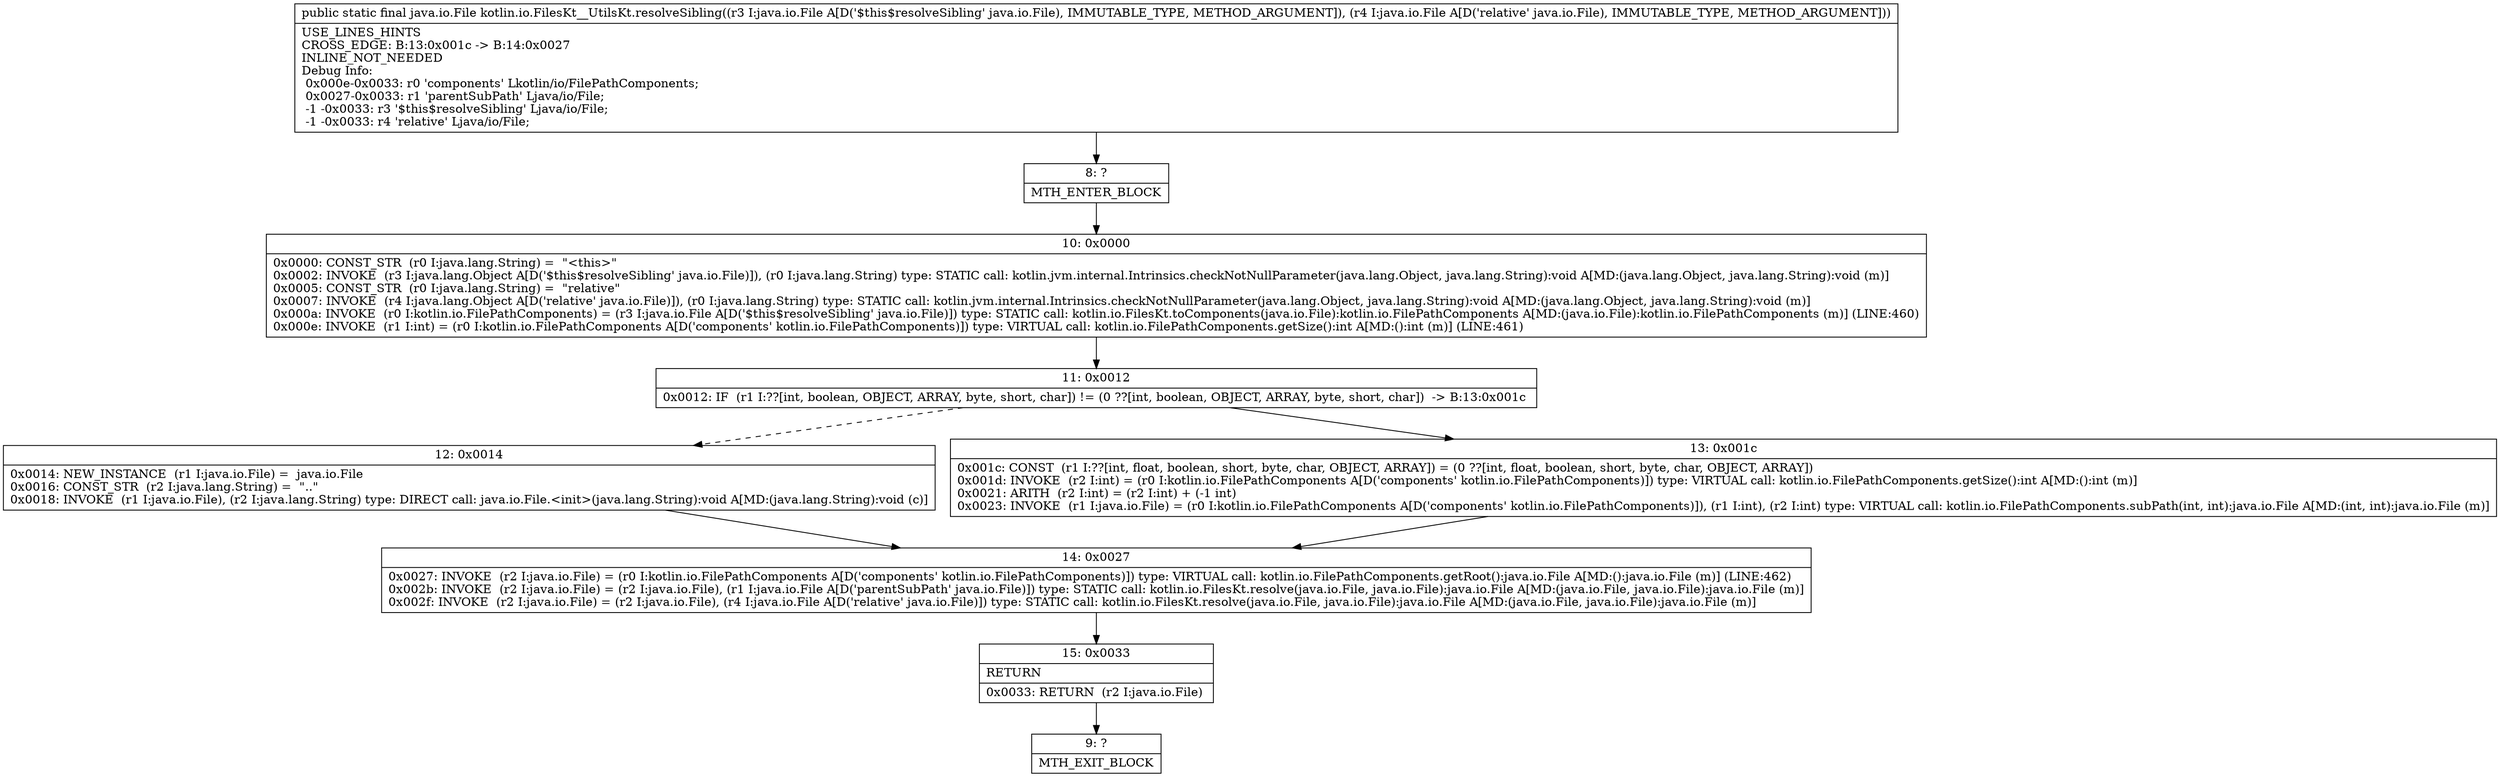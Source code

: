 digraph "CFG forkotlin.io.FilesKt__UtilsKt.resolveSibling(Ljava\/io\/File;Ljava\/io\/File;)Ljava\/io\/File;" {
Node_8 [shape=record,label="{8\:\ ?|MTH_ENTER_BLOCK\l}"];
Node_10 [shape=record,label="{10\:\ 0x0000|0x0000: CONST_STR  (r0 I:java.lang.String) =  \"\<this\>\" \l0x0002: INVOKE  (r3 I:java.lang.Object A[D('$this$resolveSibling' java.io.File)]), (r0 I:java.lang.String) type: STATIC call: kotlin.jvm.internal.Intrinsics.checkNotNullParameter(java.lang.Object, java.lang.String):void A[MD:(java.lang.Object, java.lang.String):void (m)]\l0x0005: CONST_STR  (r0 I:java.lang.String) =  \"relative\" \l0x0007: INVOKE  (r4 I:java.lang.Object A[D('relative' java.io.File)]), (r0 I:java.lang.String) type: STATIC call: kotlin.jvm.internal.Intrinsics.checkNotNullParameter(java.lang.Object, java.lang.String):void A[MD:(java.lang.Object, java.lang.String):void (m)]\l0x000a: INVOKE  (r0 I:kotlin.io.FilePathComponents) = (r3 I:java.io.File A[D('$this$resolveSibling' java.io.File)]) type: STATIC call: kotlin.io.FilesKt.toComponents(java.io.File):kotlin.io.FilePathComponents A[MD:(java.io.File):kotlin.io.FilePathComponents (m)] (LINE:460)\l0x000e: INVOKE  (r1 I:int) = (r0 I:kotlin.io.FilePathComponents A[D('components' kotlin.io.FilePathComponents)]) type: VIRTUAL call: kotlin.io.FilePathComponents.getSize():int A[MD:():int (m)] (LINE:461)\l}"];
Node_11 [shape=record,label="{11\:\ 0x0012|0x0012: IF  (r1 I:??[int, boolean, OBJECT, ARRAY, byte, short, char]) != (0 ??[int, boolean, OBJECT, ARRAY, byte, short, char])  \-\> B:13:0x001c \l}"];
Node_12 [shape=record,label="{12\:\ 0x0014|0x0014: NEW_INSTANCE  (r1 I:java.io.File) =  java.io.File \l0x0016: CONST_STR  (r2 I:java.lang.String) =  \"..\" \l0x0018: INVOKE  (r1 I:java.io.File), (r2 I:java.lang.String) type: DIRECT call: java.io.File.\<init\>(java.lang.String):void A[MD:(java.lang.String):void (c)]\l}"];
Node_14 [shape=record,label="{14\:\ 0x0027|0x0027: INVOKE  (r2 I:java.io.File) = (r0 I:kotlin.io.FilePathComponents A[D('components' kotlin.io.FilePathComponents)]) type: VIRTUAL call: kotlin.io.FilePathComponents.getRoot():java.io.File A[MD:():java.io.File (m)] (LINE:462)\l0x002b: INVOKE  (r2 I:java.io.File) = (r2 I:java.io.File), (r1 I:java.io.File A[D('parentSubPath' java.io.File)]) type: STATIC call: kotlin.io.FilesKt.resolve(java.io.File, java.io.File):java.io.File A[MD:(java.io.File, java.io.File):java.io.File (m)]\l0x002f: INVOKE  (r2 I:java.io.File) = (r2 I:java.io.File), (r4 I:java.io.File A[D('relative' java.io.File)]) type: STATIC call: kotlin.io.FilesKt.resolve(java.io.File, java.io.File):java.io.File A[MD:(java.io.File, java.io.File):java.io.File (m)]\l}"];
Node_15 [shape=record,label="{15\:\ 0x0033|RETURN\l|0x0033: RETURN  (r2 I:java.io.File) \l}"];
Node_9 [shape=record,label="{9\:\ ?|MTH_EXIT_BLOCK\l}"];
Node_13 [shape=record,label="{13\:\ 0x001c|0x001c: CONST  (r1 I:??[int, float, boolean, short, byte, char, OBJECT, ARRAY]) = (0 ??[int, float, boolean, short, byte, char, OBJECT, ARRAY]) \l0x001d: INVOKE  (r2 I:int) = (r0 I:kotlin.io.FilePathComponents A[D('components' kotlin.io.FilePathComponents)]) type: VIRTUAL call: kotlin.io.FilePathComponents.getSize():int A[MD:():int (m)]\l0x0021: ARITH  (r2 I:int) = (r2 I:int) + (\-1 int) \l0x0023: INVOKE  (r1 I:java.io.File) = (r0 I:kotlin.io.FilePathComponents A[D('components' kotlin.io.FilePathComponents)]), (r1 I:int), (r2 I:int) type: VIRTUAL call: kotlin.io.FilePathComponents.subPath(int, int):java.io.File A[MD:(int, int):java.io.File (m)]\l}"];
MethodNode[shape=record,label="{public static final java.io.File kotlin.io.FilesKt__UtilsKt.resolveSibling((r3 I:java.io.File A[D('$this$resolveSibling' java.io.File), IMMUTABLE_TYPE, METHOD_ARGUMENT]), (r4 I:java.io.File A[D('relative' java.io.File), IMMUTABLE_TYPE, METHOD_ARGUMENT]))  | USE_LINES_HINTS\lCROSS_EDGE: B:13:0x001c \-\> B:14:0x0027\lINLINE_NOT_NEEDED\lDebug Info:\l  0x000e\-0x0033: r0 'components' Lkotlin\/io\/FilePathComponents;\l  0x0027\-0x0033: r1 'parentSubPath' Ljava\/io\/File;\l  \-1 \-0x0033: r3 '$this$resolveSibling' Ljava\/io\/File;\l  \-1 \-0x0033: r4 'relative' Ljava\/io\/File;\l}"];
MethodNode -> Node_8;Node_8 -> Node_10;
Node_10 -> Node_11;
Node_11 -> Node_12[style=dashed];
Node_11 -> Node_13;
Node_12 -> Node_14;
Node_14 -> Node_15;
Node_15 -> Node_9;
Node_13 -> Node_14;
}

